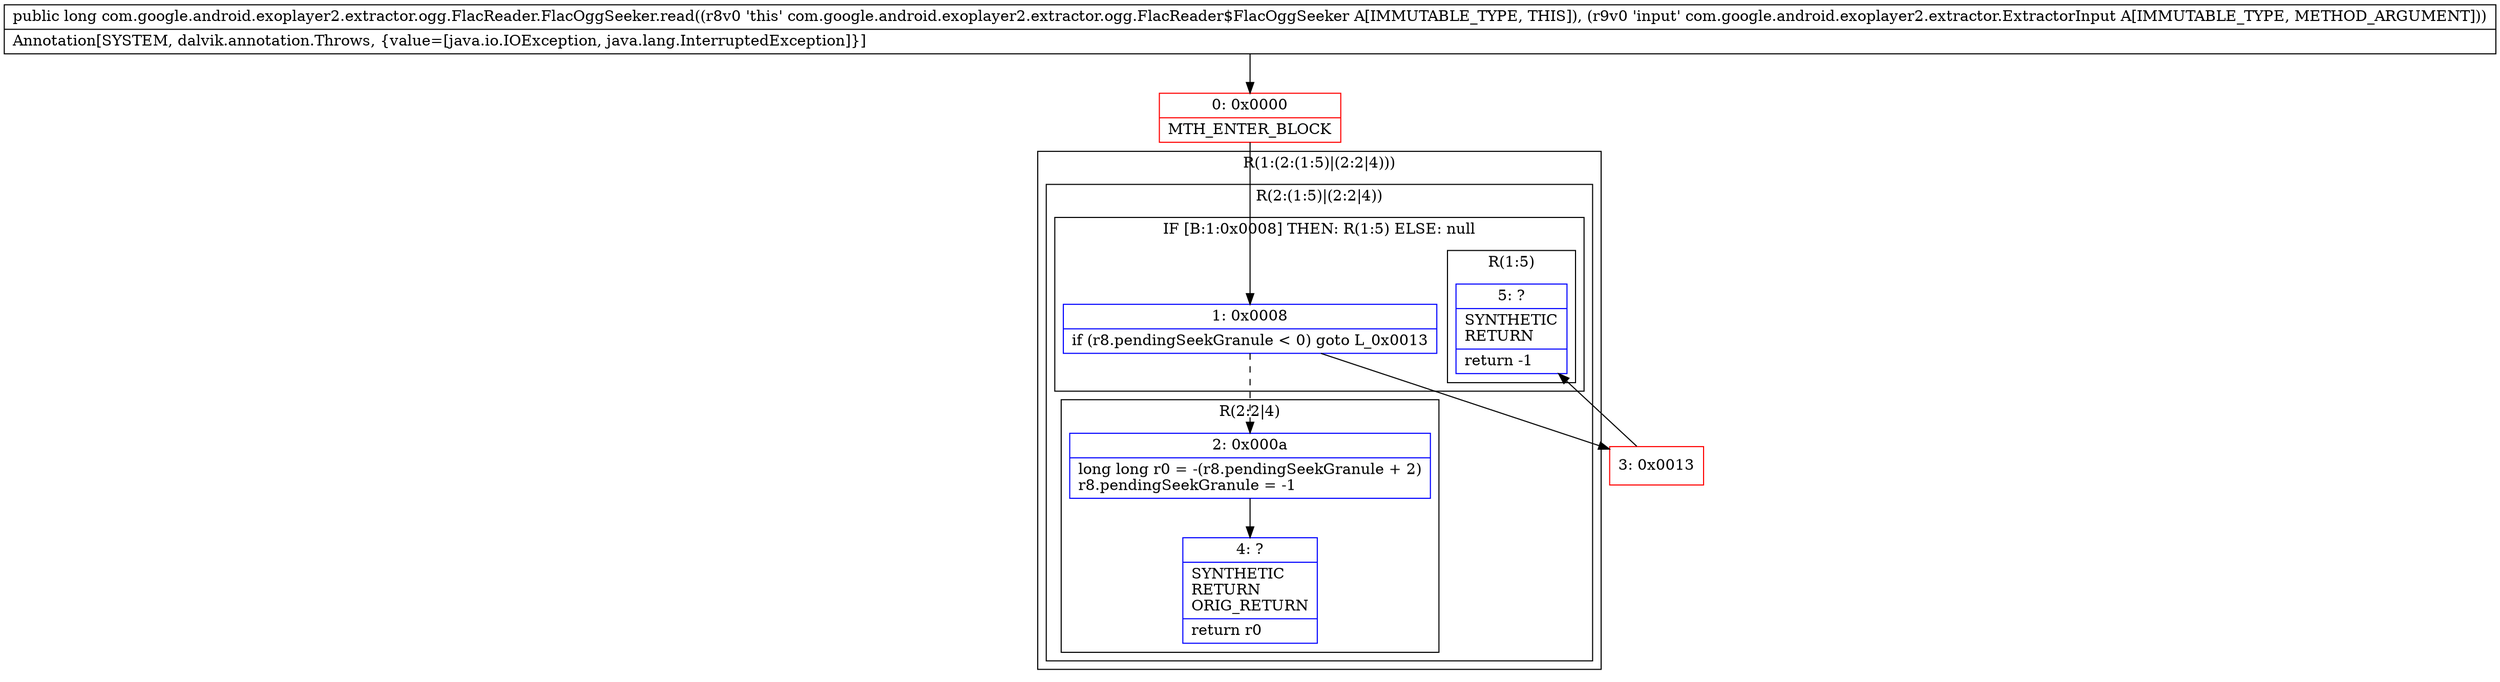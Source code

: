 digraph "CFG forcom.google.android.exoplayer2.extractor.ogg.FlacReader.FlacOggSeeker.read(Lcom\/google\/android\/exoplayer2\/extractor\/ExtractorInput;)J" {
subgraph cluster_Region_985439872 {
label = "R(1:(2:(1:5)|(2:2|4)))";
node [shape=record,color=blue];
subgraph cluster_Region_948028681 {
label = "R(2:(1:5)|(2:2|4))";
node [shape=record,color=blue];
subgraph cluster_IfRegion_2045400588 {
label = "IF [B:1:0x0008] THEN: R(1:5) ELSE: null";
node [shape=record,color=blue];
Node_1 [shape=record,label="{1\:\ 0x0008|if (r8.pendingSeekGranule \< 0) goto L_0x0013\l}"];
subgraph cluster_Region_787513542 {
label = "R(1:5)";
node [shape=record,color=blue];
Node_5 [shape=record,label="{5\:\ ?|SYNTHETIC\lRETURN\l|return \-1\l}"];
}
}
subgraph cluster_Region_77656343 {
label = "R(2:2|4)";
node [shape=record,color=blue];
Node_2 [shape=record,label="{2\:\ 0x000a|long long r0 = \-(r8.pendingSeekGranule + 2)\lr8.pendingSeekGranule = \-1\l}"];
Node_4 [shape=record,label="{4\:\ ?|SYNTHETIC\lRETURN\lORIG_RETURN\l|return r0\l}"];
}
}
}
Node_0 [shape=record,color=red,label="{0\:\ 0x0000|MTH_ENTER_BLOCK\l}"];
Node_3 [shape=record,color=red,label="{3\:\ 0x0013}"];
MethodNode[shape=record,label="{public long com.google.android.exoplayer2.extractor.ogg.FlacReader.FlacOggSeeker.read((r8v0 'this' com.google.android.exoplayer2.extractor.ogg.FlacReader$FlacOggSeeker A[IMMUTABLE_TYPE, THIS]), (r9v0 'input' com.google.android.exoplayer2.extractor.ExtractorInput A[IMMUTABLE_TYPE, METHOD_ARGUMENT]))  | Annotation[SYSTEM, dalvik.annotation.Throws, \{value=[java.io.IOException, java.lang.InterruptedException]\}]\l}"];
MethodNode -> Node_0;
Node_1 -> Node_2[style=dashed];
Node_1 -> Node_3;
Node_2 -> Node_4;
Node_0 -> Node_1;
Node_3 -> Node_5;
}

